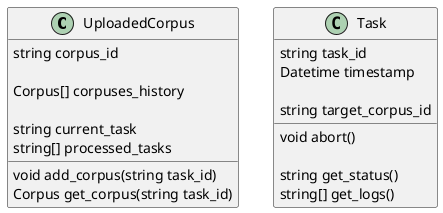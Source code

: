 @startuml

class UploadedCorpus {
	string corpus_id

	Corpus[] corpuses_history

	string current_task
	string[] processed_tasks
	
	void add_corpus(string task_id)
	Corpus get_corpus(string task_id)
}

class Task {
	string task_id
	Datetime timestamp

	string target_corpus_id

	void abort()

	string get_status()
	string[] get_logs()
}

@enduml